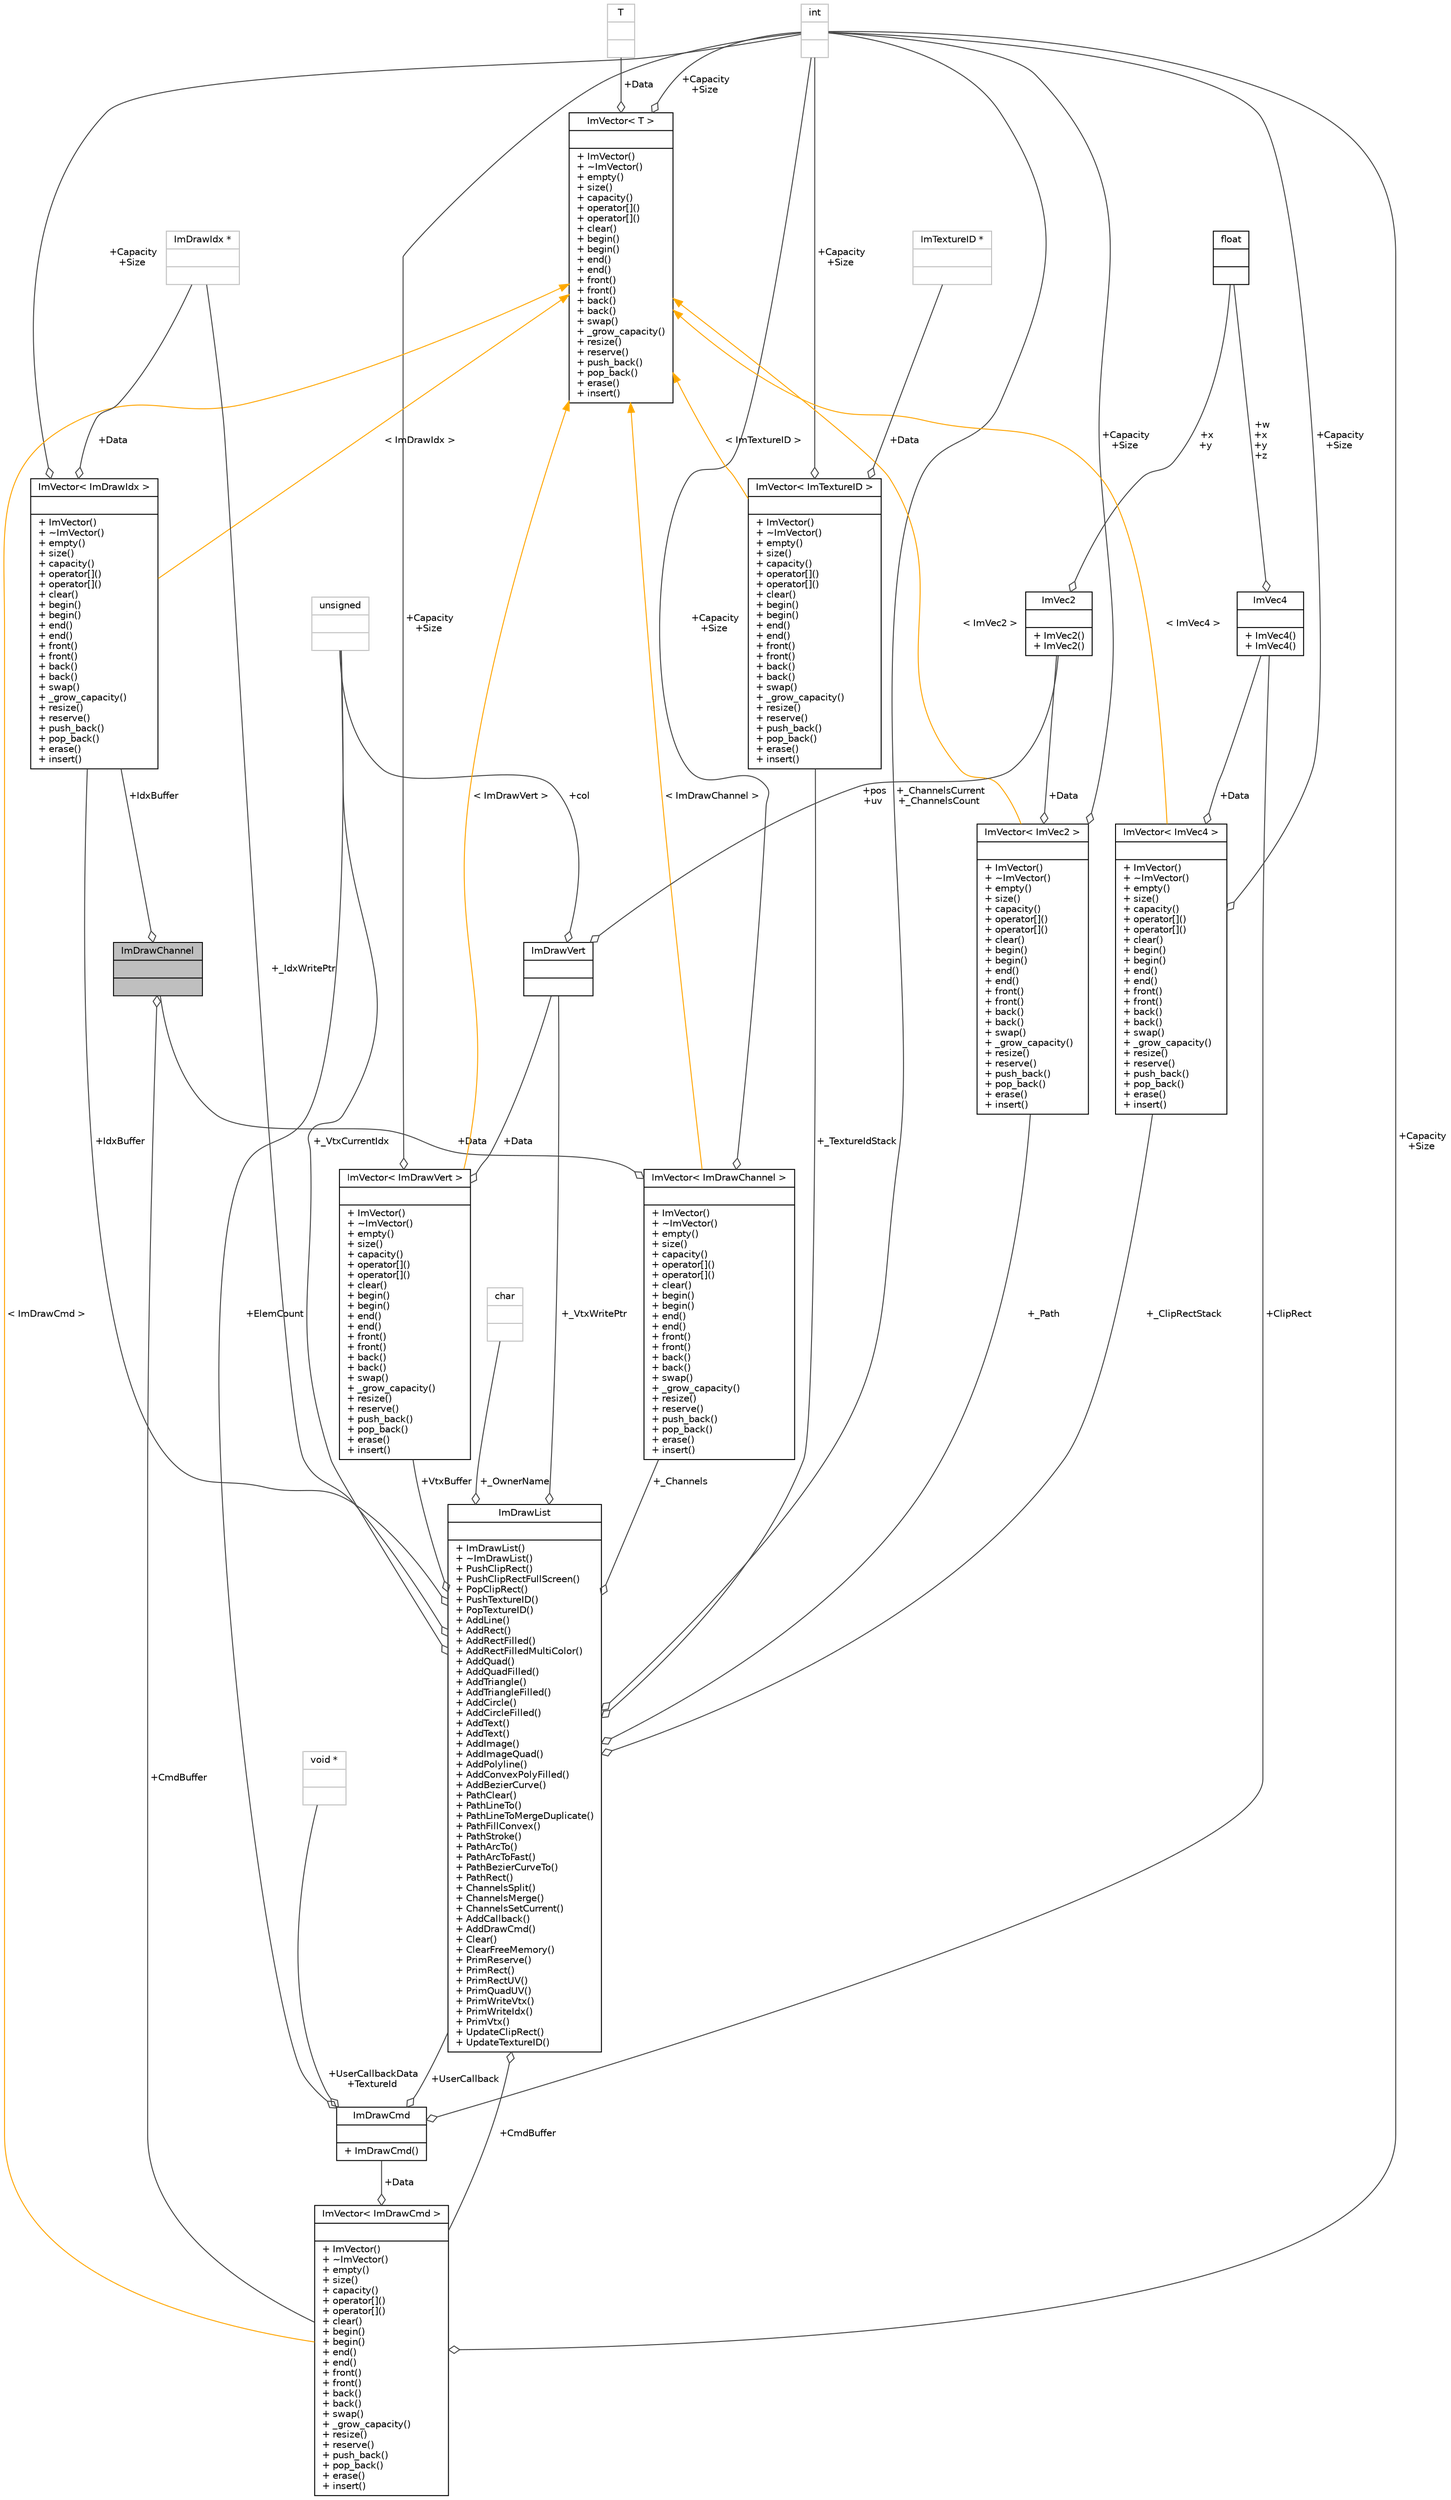 digraph "ImDrawChannel"
{
 // INTERACTIVE_SVG=YES
  bgcolor="transparent";
  edge [fontname="Helvetica",fontsize="10",labelfontname="Helvetica",labelfontsize="10"];
  node [fontname="Helvetica",fontsize="10",shape=record];
  Node1 [label="{ImDrawChannel\n||}",height=0.2,width=0.4,color="black", fillcolor="grey75", style="filled" fontcolor="black"];
  Node2 -> Node1 [color="grey25",fontsize="10",style="solid",label=" +CmdBuffer" ,arrowhead="odiamond",fontname="Helvetica"];
  Node2 [label="{ImVector\< ImDrawCmd \>\n||+ ImVector()\l+ ~ImVector()\l+ empty()\l+ size()\l+ capacity()\l+ operator[]()\l+ operator[]()\l+ clear()\l+ begin()\l+ begin()\l+ end()\l+ end()\l+ front()\l+ front()\l+ back()\l+ back()\l+ swap()\l+ _grow_capacity()\l+ resize()\l+ reserve()\l+ push_back()\l+ pop_back()\l+ erase()\l+ insert()\l}",height=0.2,width=0.4,color="black",URL="$d3/d32/classImVector.html"];
  Node3 -> Node2 [color="grey25",fontsize="10",style="solid",label=" +Data" ,arrowhead="odiamond",fontname="Helvetica"];
  Node3 [label="{ImDrawCmd\n||+ ImDrawCmd()\l}",height=0.2,width=0.4,color="black",URL="$d9/de6/structImDrawCmd.html"];
  Node4 -> Node3 [color="grey25",fontsize="10",style="solid",label=" +ClipRect" ,arrowhead="odiamond",fontname="Helvetica"];
  Node4 [label="{ImVec4\n||+ ImVec4()\l+ ImVec4()\l}",height=0.2,width=0.4,color="black",URL="$dc/dee/structImVec4.html"];
  Node5 -> Node4 [color="grey25",fontsize="10",style="solid",label=" +w\n+x\n+y\n+z" ,arrowhead="odiamond",fontname="Helvetica"];
  Node5 [label="{float\n||}",height=0.2,width=0.4,color="black",URL="$d4/dc3/classfloat.html"];
  Node6 -> Node3 [color="grey25",fontsize="10",style="solid",label=" +ElemCount" ,arrowhead="odiamond",fontname="Helvetica"];
  Node6 [label="{unsigned\n||}",height=0.2,width=0.4,color="grey75"];
  Node7 -> Node3 [color="grey25",fontsize="10",style="solid",label=" +UserCallbackData\n+TextureId" ,arrowhead="odiamond",fontname="Helvetica"];
  Node7 [label="{void *\n||}",height=0.2,width=0.4,color="grey75"];
  Node8 -> Node3 [color="grey25",fontsize="10",style="solid",label=" +UserCallback" ,arrowhead="odiamond",fontname="Helvetica"];
  Node8 [label="{ImDrawList\n||+ ImDrawList()\l+ ~ImDrawList()\l+ PushClipRect()\l+ PushClipRectFullScreen()\l+ PopClipRect()\l+ PushTextureID()\l+ PopTextureID()\l+ AddLine()\l+ AddRect()\l+ AddRectFilled()\l+ AddRectFilledMultiColor()\l+ AddQuad()\l+ AddQuadFilled()\l+ AddTriangle()\l+ AddTriangleFilled()\l+ AddCircle()\l+ AddCircleFilled()\l+ AddText()\l+ AddText()\l+ AddImage()\l+ AddImageQuad()\l+ AddPolyline()\l+ AddConvexPolyFilled()\l+ AddBezierCurve()\l+ PathClear()\l+ PathLineTo()\l+ PathLineToMergeDuplicate()\l+ PathFillConvex()\l+ PathStroke()\l+ PathArcTo()\l+ PathArcToFast()\l+ PathBezierCurveTo()\l+ PathRect()\l+ ChannelsSplit()\l+ ChannelsMerge()\l+ ChannelsSetCurrent()\l+ AddCallback()\l+ AddDrawCmd()\l+ Clear()\l+ ClearFreeMemory()\l+ PrimReserve()\l+ PrimRect()\l+ PrimRectUV()\l+ PrimQuadUV()\l+ PrimWriteVtx()\l+ PrimWriteIdx()\l+ PrimVtx()\l+ UpdateClipRect()\l+ UpdateTextureID()\l}",height=0.2,width=0.4,color="black",URL="$d2/d31/structImDrawList.html"];
  Node9 -> Node8 [color="grey25",fontsize="10",style="solid",label=" +_ClipRectStack" ,arrowhead="odiamond",fontname="Helvetica"];
  Node9 [label="{ImVector\< ImVec4 \>\n||+ ImVector()\l+ ~ImVector()\l+ empty()\l+ size()\l+ capacity()\l+ operator[]()\l+ operator[]()\l+ clear()\l+ begin()\l+ begin()\l+ end()\l+ end()\l+ front()\l+ front()\l+ back()\l+ back()\l+ swap()\l+ _grow_capacity()\l+ resize()\l+ reserve()\l+ push_back()\l+ pop_back()\l+ erase()\l+ insert()\l}",height=0.2,width=0.4,color="black",URL="$d3/d32/classImVector.html"];
  Node4 -> Node9 [color="grey25",fontsize="10",style="solid",label=" +Data" ,arrowhead="odiamond",fontname="Helvetica"];
  Node10 -> Node9 [color="grey25",fontsize="10",style="solid",label=" +Capacity\n+Size" ,arrowhead="odiamond",fontname="Helvetica"];
  Node10 [label="{int\n||}",height=0.2,width=0.4,color="grey75"];
  Node11 -> Node9 [dir="back",color="orange",fontsize="10",style="solid",label=" \< ImVec4 \>" ,fontname="Helvetica"];
  Node11 [label="{ImVector\< T \>\n||+ ImVector()\l+ ~ImVector()\l+ empty()\l+ size()\l+ capacity()\l+ operator[]()\l+ operator[]()\l+ clear()\l+ begin()\l+ begin()\l+ end()\l+ end()\l+ front()\l+ front()\l+ back()\l+ back()\l+ swap()\l+ _grow_capacity()\l+ resize()\l+ reserve()\l+ push_back()\l+ pop_back()\l+ erase()\l+ insert()\l}",height=0.2,width=0.4,color="black",URL="$d3/d32/classImVector.html"];
  Node10 -> Node11 [color="grey25",fontsize="10",style="solid",label=" +Capacity\n+Size" ,arrowhead="odiamond",fontname="Helvetica"];
  Node12 -> Node11 [color="grey25",fontsize="10",style="solid",label=" +Data" ,arrowhead="odiamond",fontname="Helvetica"];
  Node12 [label="{T\n||}",height=0.2,width=0.4,color="grey75"];
  Node13 -> Node8 [color="grey25",fontsize="10",style="solid",label=" +_IdxWritePtr" ,arrowhead="odiamond",fontname="Helvetica"];
  Node13 [label="{ImDrawIdx *\n||}",height=0.2,width=0.4,color="grey75"];
  Node14 -> Node8 [color="grey25",fontsize="10",style="solid",label=" +VtxBuffer" ,arrowhead="odiamond",fontname="Helvetica"];
  Node14 [label="{ImVector\< ImDrawVert \>\n||+ ImVector()\l+ ~ImVector()\l+ empty()\l+ size()\l+ capacity()\l+ operator[]()\l+ operator[]()\l+ clear()\l+ begin()\l+ begin()\l+ end()\l+ end()\l+ front()\l+ front()\l+ back()\l+ back()\l+ swap()\l+ _grow_capacity()\l+ resize()\l+ reserve()\l+ push_back()\l+ pop_back()\l+ erase()\l+ insert()\l}",height=0.2,width=0.4,color="black",URL="$d3/d32/classImVector.html"];
  Node10 -> Node14 [color="grey25",fontsize="10",style="solid",label=" +Capacity\n+Size" ,arrowhead="odiamond",fontname="Helvetica"];
  Node15 -> Node14 [color="grey25",fontsize="10",style="solid",label=" +Data" ,arrowhead="odiamond",fontname="Helvetica"];
  Node15 [label="{ImDrawVert\n||}",height=0.2,width=0.4,color="black",URL="$d3/dfa/structImDrawVert.html"];
  Node16 -> Node15 [color="grey25",fontsize="10",style="solid",label=" +pos\n+uv" ,arrowhead="odiamond",fontname="Helvetica"];
  Node16 [label="{ImVec2\n||+ ImVec2()\l+ ImVec2()\l}",height=0.2,width=0.4,color="black",URL="$d3/dc2/structImVec2.html"];
  Node5 -> Node16 [color="grey25",fontsize="10",style="solid",label=" +x\n+y" ,arrowhead="odiamond",fontname="Helvetica"];
  Node6 -> Node15 [color="grey25",fontsize="10",style="solid",label=" +col" ,arrowhead="odiamond",fontname="Helvetica"];
  Node11 -> Node14 [dir="back",color="orange",fontsize="10",style="solid",label=" \< ImDrawVert \>" ,fontname="Helvetica"];
  Node17 -> Node8 [color="grey25",fontsize="10",style="solid",label=" +_Channels" ,arrowhead="odiamond",fontname="Helvetica"];
  Node17 [label="{ImVector\< ImDrawChannel \>\n||+ ImVector()\l+ ~ImVector()\l+ empty()\l+ size()\l+ capacity()\l+ operator[]()\l+ operator[]()\l+ clear()\l+ begin()\l+ begin()\l+ end()\l+ end()\l+ front()\l+ front()\l+ back()\l+ back()\l+ swap()\l+ _grow_capacity()\l+ resize()\l+ reserve()\l+ push_back()\l+ pop_back()\l+ erase()\l+ insert()\l}",height=0.2,width=0.4,color="black",URL="$d3/d32/classImVector.html"];
  Node10 -> Node17 [color="grey25",fontsize="10",style="solid",label=" +Capacity\n+Size" ,arrowhead="odiamond",fontname="Helvetica"];
  Node1 -> Node17 [color="grey25",fontsize="10",style="solid",label=" +Data" ,arrowhead="odiamond",fontname="Helvetica"];
  Node11 -> Node17 [dir="back",color="orange",fontsize="10",style="solid",label=" \< ImDrawChannel \>" ,fontname="Helvetica"];
  Node18 -> Node8 [color="grey25",fontsize="10",style="solid",label=" +_Path" ,arrowhead="odiamond",fontname="Helvetica"];
  Node18 [label="{ImVector\< ImVec2 \>\n||+ ImVector()\l+ ~ImVector()\l+ empty()\l+ size()\l+ capacity()\l+ operator[]()\l+ operator[]()\l+ clear()\l+ begin()\l+ begin()\l+ end()\l+ end()\l+ front()\l+ front()\l+ back()\l+ back()\l+ swap()\l+ _grow_capacity()\l+ resize()\l+ reserve()\l+ push_back()\l+ pop_back()\l+ erase()\l+ insert()\l}",height=0.2,width=0.4,color="black",URL="$d3/d32/classImVector.html"];
  Node16 -> Node18 [color="grey25",fontsize="10",style="solid",label=" +Data" ,arrowhead="odiamond",fontname="Helvetica"];
  Node10 -> Node18 [color="grey25",fontsize="10",style="solid",label=" +Capacity\n+Size" ,arrowhead="odiamond",fontname="Helvetica"];
  Node11 -> Node18 [dir="back",color="orange",fontsize="10",style="solid",label=" \< ImVec2 \>" ,fontname="Helvetica"];
  Node19 -> Node8 [color="grey25",fontsize="10",style="solid",label=" +_OwnerName" ,arrowhead="odiamond",fontname="Helvetica"];
  Node19 [label="{char\n||}",height=0.2,width=0.4,color="grey75"];
  Node10 -> Node8 [color="grey25",fontsize="10",style="solid",label=" +_ChannelsCurrent\n+_ChannelsCount" ,arrowhead="odiamond",fontname="Helvetica"];
  Node15 -> Node8 [color="grey25",fontsize="10",style="solid",label=" +_VtxWritePtr" ,arrowhead="odiamond",fontname="Helvetica"];
  Node2 -> Node8 [color="grey25",fontsize="10",style="solid",label=" +CmdBuffer" ,arrowhead="odiamond",fontname="Helvetica"];
  Node6 -> Node8 [color="grey25",fontsize="10",style="solid",label=" +_VtxCurrentIdx" ,arrowhead="odiamond",fontname="Helvetica"];
  Node20 -> Node8 [color="grey25",fontsize="10",style="solid",label=" +IdxBuffer" ,arrowhead="odiamond",fontname="Helvetica"];
  Node20 [label="{ImVector\< ImDrawIdx \>\n||+ ImVector()\l+ ~ImVector()\l+ empty()\l+ size()\l+ capacity()\l+ operator[]()\l+ operator[]()\l+ clear()\l+ begin()\l+ begin()\l+ end()\l+ end()\l+ front()\l+ front()\l+ back()\l+ back()\l+ swap()\l+ _grow_capacity()\l+ resize()\l+ reserve()\l+ push_back()\l+ pop_back()\l+ erase()\l+ insert()\l}",height=0.2,width=0.4,color="black",URL="$d3/d32/classImVector.html"];
  Node13 -> Node20 [color="grey25",fontsize="10",style="solid",label=" +Data" ,arrowhead="odiamond",fontname="Helvetica"];
  Node10 -> Node20 [color="grey25",fontsize="10",style="solid",label=" +Capacity\n+Size" ,arrowhead="odiamond",fontname="Helvetica"];
  Node11 -> Node20 [dir="back",color="orange",fontsize="10",style="solid",label=" \< ImDrawIdx \>" ,fontname="Helvetica"];
  Node21 -> Node8 [color="grey25",fontsize="10",style="solid",label=" +_TextureIdStack" ,arrowhead="odiamond",fontname="Helvetica"];
  Node21 [label="{ImVector\< ImTextureID \>\n||+ ImVector()\l+ ~ImVector()\l+ empty()\l+ size()\l+ capacity()\l+ operator[]()\l+ operator[]()\l+ clear()\l+ begin()\l+ begin()\l+ end()\l+ end()\l+ front()\l+ front()\l+ back()\l+ back()\l+ swap()\l+ _grow_capacity()\l+ resize()\l+ reserve()\l+ push_back()\l+ pop_back()\l+ erase()\l+ insert()\l}",height=0.2,width=0.4,color="black",URL="$d3/d32/classImVector.html"];
  Node10 -> Node21 [color="grey25",fontsize="10",style="solid",label=" +Capacity\n+Size" ,arrowhead="odiamond",fontname="Helvetica"];
  Node22 -> Node21 [color="grey25",fontsize="10",style="solid",label=" +Data" ,arrowhead="odiamond",fontname="Helvetica"];
  Node22 [label="{ImTextureID *\n||}",height=0.2,width=0.4,color="grey75"];
  Node11 -> Node21 [dir="back",color="orange",fontsize="10",style="solid",label=" \< ImTextureID \>" ,fontname="Helvetica"];
  Node10 -> Node2 [color="grey25",fontsize="10",style="solid",label=" +Capacity\n+Size" ,arrowhead="odiamond",fontname="Helvetica"];
  Node11 -> Node2 [dir="back",color="orange",fontsize="10",style="solid",label=" \< ImDrawCmd \>" ,fontname="Helvetica"];
  Node20 -> Node1 [color="grey25",fontsize="10",style="solid",label=" +IdxBuffer" ,arrowhead="odiamond",fontname="Helvetica"];
}
